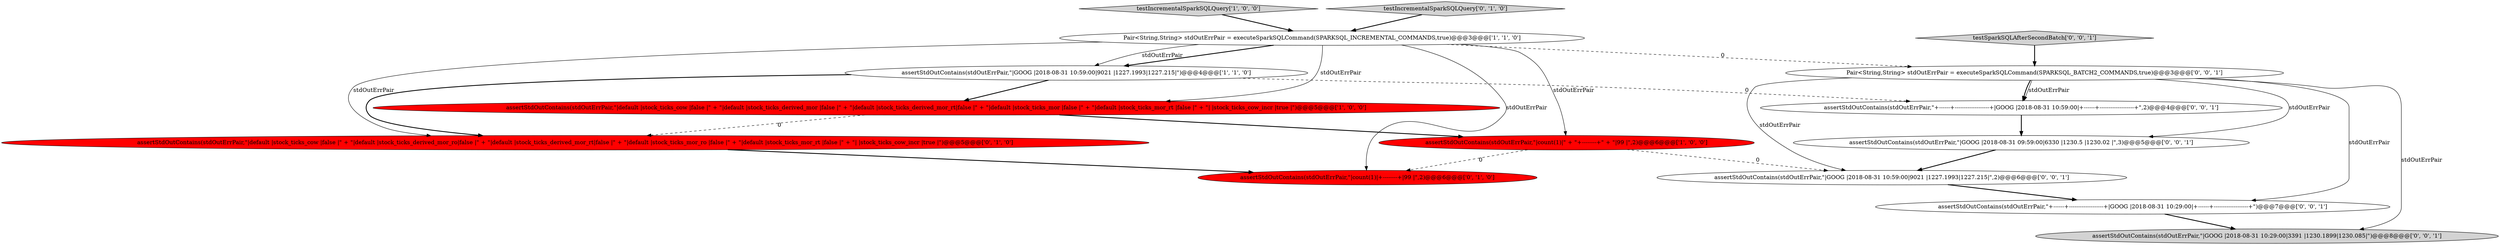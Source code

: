 digraph {
2 [style = filled, label = "Pair<String,String> stdOutErrPair = executeSparkSQLCommand(SPARKSQL_INCREMENTAL_COMMANDS,true)@@@3@@@['1', '1', '0']", fillcolor = white, shape = ellipse image = "AAA0AAABBB1BBB"];
8 [style = filled, label = "assertStdOutContains(stdOutErrPair,\"|GOOG |2018-08-31 09:59:00|6330 |1230.5 |1230.02 |\",3)@@@5@@@['0', '0', '1']", fillcolor = white, shape = ellipse image = "AAA0AAABBB3BBB"];
0 [style = filled, label = "assertStdOutContains(stdOutErrPair,\"|GOOG |2018-08-31 10:59:00|9021 |1227.1993|1227.215|\")@@@4@@@['1', '1', '0']", fillcolor = white, shape = ellipse image = "AAA0AAABBB1BBB"];
12 [style = filled, label = "assertStdOutContains(stdOutErrPair,\"+------+-------------------+|GOOG |2018-08-31 10:59:00|+------+-------------------+\",2)@@@4@@@['0', '0', '1']", fillcolor = white, shape = ellipse image = "AAA0AAABBB3BBB"];
9 [style = filled, label = "testSparkSQLAfterSecondBatch['0', '0', '1']", fillcolor = lightgray, shape = diamond image = "AAA0AAABBB3BBB"];
5 [style = filled, label = "assertStdOutContains(stdOutErrPair,\"|default |stock_ticks_cow |false |\" + \"|default |stock_ticks_derived_mor_ro|false |\" + \"|default |stock_ticks_derived_mor_rt|false |\" + \"|default |stock_ticks_mor_ro |false |\" + \"|default |stock_ticks_mor_rt |false |\" + \"| |stock_ticks_cow_incr |true |\")@@@5@@@['0', '1', '0']", fillcolor = red, shape = ellipse image = "AAA1AAABBB2BBB"];
11 [style = filled, label = "Pair<String,String> stdOutErrPair = executeSparkSQLCommand(SPARKSQL_BATCH2_COMMANDS,true)@@@3@@@['0', '0', '1']", fillcolor = white, shape = ellipse image = "AAA0AAABBB3BBB"];
1 [style = filled, label = "assertStdOutContains(stdOutErrPair,\"|default |stock_ticks_cow |false |\" + \"|default |stock_ticks_derived_mor |false |\" + \"|default |stock_ticks_derived_mor_rt|false |\" + \"|default |stock_ticks_mor |false |\" + \"|default |stock_ticks_mor_rt |false |\" + \"| |stock_ticks_cow_incr |true |\")@@@5@@@['1', '0', '0']", fillcolor = red, shape = ellipse image = "AAA1AAABBB1BBB"];
6 [style = filled, label = "assertStdOutContains(stdOutErrPair,\"|count(1)|+--------+|99 |\",2)@@@6@@@['0', '1', '0']", fillcolor = red, shape = ellipse image = "AAA1AAABBB2BBB"];
4 [style = filled, label = "testIncrementalSparkSQLQuery['1', '0', '0']", fillcolor = lightgray, shape = diamond image = "AAA0AAABBB1BBB"];
13 [style = filled, label = "assertStdOutContains(stdOutErrPair,\"|GOOG |2018-08-31 10:29:00|3391 |1230.1899|1230.085|\")@@@8@@@['0', '0', '1']", fillcolor = lightgray, shape = ellipse image = "AAA0AAABBB3BBB"];
14 [style = filled, label = "assertStdOutContains(stdOutErrPair,\"|GOOG |2018-08-31 10:59:00|9021 |1227.1993|1227.215|\",2)@@@6@@@['0', '0', '1']", fillcolor = white, shape = ellipse image = "AAA0AAABBB3BBB"];
10 [style = filled, label = "assertStdOutContains(stdOutErrPair,\"+------+-------------------+|GOOG |2018-08-31 10:29:00|+------+-------------------+\")@@@7@@@['0', '0', '1']", fillcolor = white, shape = ellipse image = "AAA0AAABBB3BBB"];
7 [style = filled, label = "testIncrementalSparkSQLQuery['0', '1', '0']", fillcolor = lightgray, shape = diamond image = "AAA0AAABBB2BBB"];
3 [style = filled, label = "assertStdOutContains(stdOutErrPair,\"|count(1)|\" + \"+--------+\" + \"|99 |\",2)@@@6@@@['1', '0', '0']", fillcolor = red, shape = ellipse image = "AAA1AAABBB1BBB"];
3->6 [style = dashed, label="0"];
1->5 [style = dashed, label="0"];
9->11 [style = bold, label=""];
2->5 [style = solid, label="stdOutErrPair"];
1->3 [style = bold, label=""];
8->14 [style = bold, label=""];
14->10 [style = bold, label=""];
11->12 [style = bold, label=""];
4->2 [style = bold, label=""];
2->3 [style = solid, label="stdOutErrPair"];
2->1 [style = solid, label="stdOutErrPair"];
0->12 [style = dashed, label="0"];
2->6 [style = solid, label="stdOutErrPair"];
11->13 [style = solid, label="stdOutErrPair"];
2->0 [style = bold, label=""];
11->14 [style = solid, label="stdOutErrPair"];
5->6 [style = bold, label=""];
10->13 [style = bold, label=""];
7->2 [style = bold, label=""];
0->1 [style = bold, label=""];
12->8 [style = bold, label=""];
11->10 [style = solid, label="stdOutErrPair"];
2->11 [style = dashed, label="0"];
2->0 [style = solid, label="stdOutErrPair"];
3->14 [style = dashed, label="0"];
11->8 [style = solid, label="stdOutErrPair"];
0->5 [style = bold, label=""];
11->12 [style = solid, label="stdOutErrPair"];
}
